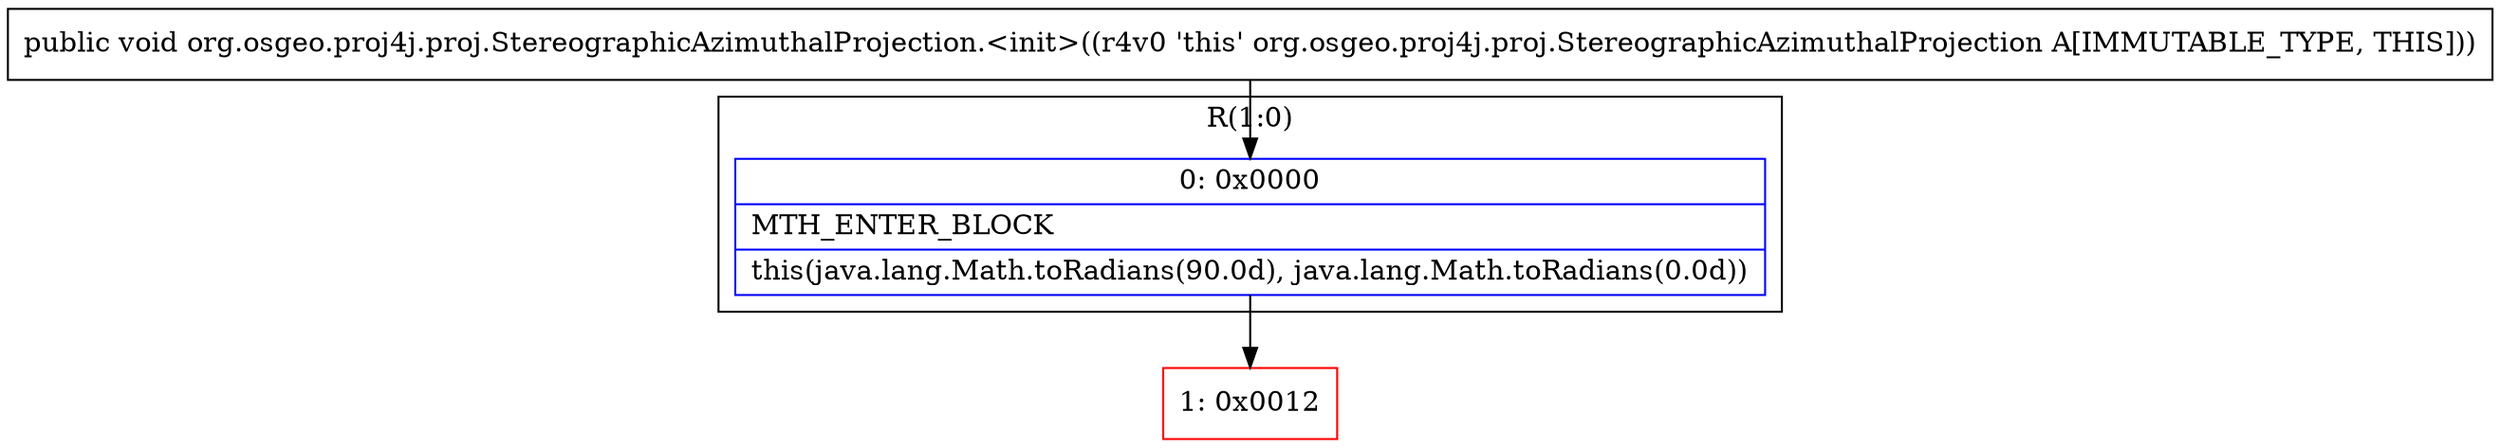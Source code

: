 digraph "CFG fororg.osgeo.proj4j.proj.StereographicAzimuthalProjection.\<init\>()V" {
subgraph cluster_Region_1864220810 {
label = "R(1:0)";
node [shape=record,color=blue];
Node_0 [shape=record,label="{0\:\ 0x0000|MTH_ENTER_BLOCK\l|this(java.lang.Math.toRadians(90.0d), java.lang.Math.toRadians(0.0d))\l}"];
}
Node_1 [shape=record,color=red,label="{1\:\ 0x0012}"];
MethodNode[shape=record,label="{public void org.osgeo.proj4j.proj.StereographicAzimuthalProjection.\<init\>((r4v0 'this' org.osgeo.proj4j.proj.StereographicAzimuthalProjection A[IMMUTABLE_TYPE, THIS])) }"];
MethodNode -> Node_0;
Node_0 -> Node_1;
}

